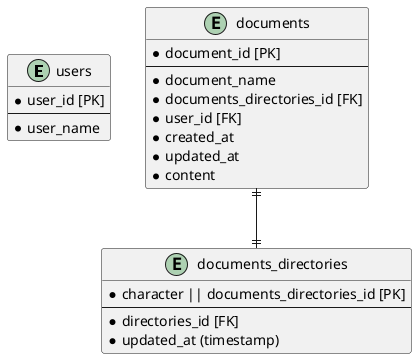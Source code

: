 @startuml no3_task1

entity users {
    * user_id [PK]
    --
    * user_name
}

entity documents {
    * document_id [PK]
    --
    * document_name
    * documents_directories_id [FK]
    * user_id [FK]
    * created_at
    * updated_at
    * content
}

entity documents_directories {
    * character || documents_directories_id [PK]
    --
    * directories_id [FK]
    * updated_at (timestamp)
}

documents ||--|| documents_directories